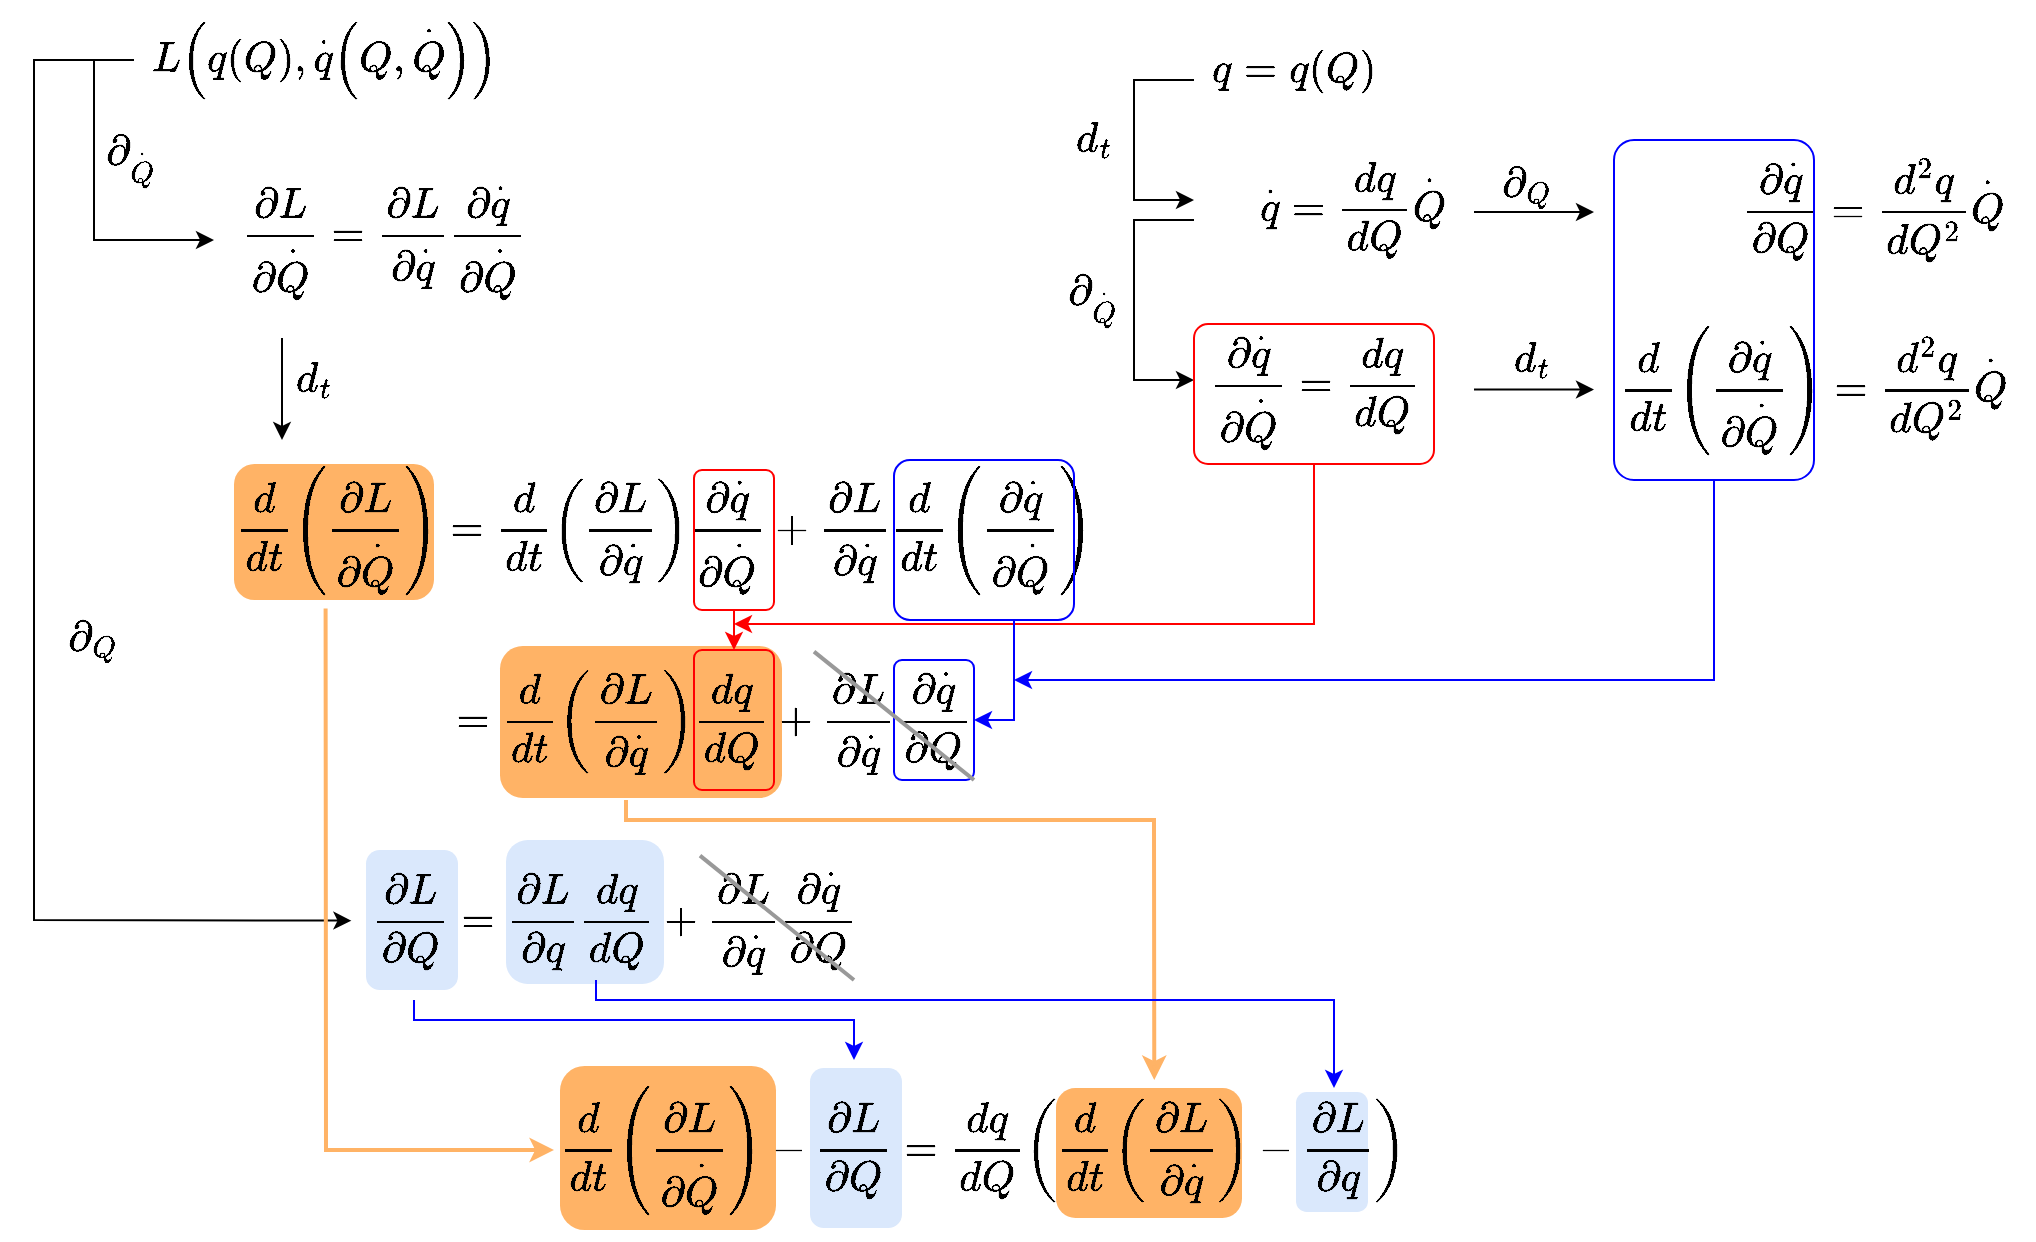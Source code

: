 <mxfile version="26.0.15">
  <diagram id="UA6J54rJro5fECUJnwiN" name="ページ1">
    <mxGraphModel dx="989" dy="600" grid="0" gridSize="10" guides="1" tooltips="1" connect="0" arrows="1" fold="1" page="1" pageScale="1" pageWidth="1000" pageHeight="700" background="#ffffff" math="1" shadow="0">
      <root>
        <mxCell id="0" />
        <mxCell id="1" parent="0" />
        <mxCell id="w73oTvz4Iid6BpMzDyzB-54" value="" style="rounded=1;whiteSpace=wrap;html=1;fillColor=#dae8fc;strokeColor=none;" vertex="1" parent="1">
          <mxGeometry x="661" y="556" width="36" height="60" as="geometry" />
        </mxCell>
        <mxCell id="w73oTvz4Iid6BpMzDyzB-52" value="" style="rounded=1;whiteSpace=wrap;html=1;fillColor=#DAE8FC;strokeColor=none;" vertex="1" parent="1">
          <mxGeometry x="266" y="430" width="79" height="72" as="geometry" />
        </mxCell>
        <mxCell id="w73oTvz4Iid6BpMzDyzB-53" value="" style="rounded=1;whiteSpace=wrap;html=1;fillColor=#dae8fc;strokeColor=none;" vertex="1" parent="1">
          <mxGeometry x="418" y="544" width="46" height="80" as="geometry" />
        </mxCell>
        <mxCell id="w73oTvz4Iid6BpMzDyzB-51" value="" style="rounded=1;whiteSpace=wrap;html=1;fillColor=#dae8fc;strokeColor=none;" vertex="1" parent="1">
          <mxGeometry x="196" y="435" width="46" height="70" as="geometry" />
        </mxCell>
        <mxCell id="w73oTvz4Iid6BpMzDyzB-50" value="" style="rounded=1;whiteSpace=wrap;html=1;fillColor=#FFB366;strokeColor=none;" vertex="1" parent="1">
          <mxGeometry x="541" y="554" width="93" height="65" as="geometry" />
        </mxCell>
        <mxCell id="w73oTvz4Iid6BpMzDyzB-49" value="" style="rounded=1;whiteSpace=wrap;html=1;fillColor=#FFB366;strokeColor=none;" vertex="1" parent="1">
          <mxGeometry x="293" y="543" width="108" height="82" as="geometry" />
        </mxCell>
        <mxCell id="w73oTvz4Iid6BpMzDyzB-48" value="" style="rounded=1;whiteSpace=wrap;html=1;fillColor=#FFB366;strokeColor=none;" vertex="1" parent="1">
          <mxGeometry x="263" y="333" width="141" height="76" as="geometry" />
        </mxCell>
        <mxCell id="w73oTvz4Iid6BpMzDyzB-47" value="" style="rounded=1;whiteSpace=wrap;html=1;fillColor=#FFB366;strokeColor=none;" vertex="1" parent="1">
          <mxGeometry x="130" y="242" width="100" height="68" as="geometry" />
        </mxCell>
        <mxCell id="w73oTvz4Iid6BpMzDyzB-1" value="`\frac{\partial L}{\partial \dot{Q}} = \frac{\partial L}{\partial \dot{q}} \frac{\partial \dot{q}}{\partial \dot{Q}}`" style="text;html=1;align=center;verticalAlign=middle;whiteSpace=wrap;rounded=0;fontSize=18;" vertex="1" parent="1">
          <mxGeometry x="120" y="90" width="170" height="80" as="geometry" />
        </mxCell>
        <mxCell id="w73oTvz4Iid6BpMzDyzB-2" value="`L(q(Q),\dot{q}(Q,\dot{Q}))`" style="text;html=1;align=center;verticalAlign=middle;whiteSpace=wrap;rounded=0;fontSize=18;" vertex="1" parent="1">
          <mxGeometry x="80" y="10" width="190" height="60" as="geometry" />
        </mxCell>
        <mxCell id="w73oTvz4Iid6BpMzDyzB-8" value="`q=q(Q)`" style="text;html=1;align=center;verticalAlign=middle;whiteSpace=wrap;rounded=0;fontSize=18;" vertex="1" parent="1">
          <mxGeometry x="610" y="20" width="100" height="50" as="geometry" />
        </mxCell>
        <mxCell id="w73oTvz4Iid6BpMzDyzB-10" value="`\frac{d}{dt} ( \frac{\partial L}{\partial \dot{Q}} ) - \frac{\partial L}{\partial Q} = \frac{dq}{dQ} ( \frac{d}{dt} ( \frac{\partial L}{\partial \dot{q}} ) - \frac{\partial L}{\partial q})`" style="text;html=1;align=center;verticalAlign=middle;whiteSpace=wrap;rounded=0;fontSize=18;" vertex="1" parent="1">
          <mxGeometry x="290" y="540" width="430" height="90" as="geometry" />
        </mxCell>
        <mxCell id="w73oTvz4Iid6BpMzDyzB-12" value="`\frac{d}{dt} ( \frac{\partial L}{\partial \dot{Q}} ) = \frac{d}{dt} ( \frac{\partial L}{\partial \dot{q}} ) \frac{\partial \dot{q}}{\partial \dot{Q}} + \frac{\partial L}{\partial \dot{q}} \frac{d}{dt} ( \frac{\partial \dot{q}}{\partial \dot{Q}} )`" style="text;html=1;align=center;verticalAlign=middle;whiteSpace=wrap;rounded=0;fontSize=18;" vertex="1" parent="1">
          <mxGeometry x="120" y="240" width="450" height="70" as="geometry" />
        </mxCell>
        <mxCell id="w73oTvz4Iid6BpMzDyzB-13" value="`= \frac{d}{dt} ( \frac{\partial L}{\partial \dot{q}} ) \frac{dq}{dQ} + \frac{\partial L}{\partial \dot{q}} \frac{\partial \dot{q}}{\partial Q}`" style="text;html=1;align=center;verticalAlign=middle;whiteSpace=wrap;rounded=0;fontSize=18;" vertex="1" parent="1">
          <mxGeometry x="230" y="330" width="280" height="80" as="geometry" />
        </mxCell>
        <mxCell id="w73oTvz4Iid6BpMzDyzB-14" value="`\frac{\partial L}{\partial Q} = \frac{\partial L}{\partial q} \frac{dq}{dQ} + \frac{\partial L}{\partial \dot{q}} \frac{\partial \dot{q}}{\partial Q}`" style="text;html=1;align=center;verticalAlign=middle;whiteSpace=wrap;rounded=0;fontSize=18;" vertex="1" parent="1">
          <mxGeometry x="190" y="430" width="260" height="80" as="geometry" />
        </mxCell>
        <mxCell id="w73oTvz4Iid6BpMzDyzB-15" value="`\frac{\partial \dot{q}}{\partial \dot{Q}} = \frac{dq}{dQ}`" style="text;html=1;align=center;verticalAlign=middle;whiteSpace=wrap;rounded=0;fontSize=18;" vertex="1" parent="1">
          <mxGeometry x="620" y="180" width="100" height="50" as="geometry" />
        </mxCell>
        <mxCell id="w73oTvz4Iid6BpMzDyzB-16" value="`\frac{\partial \dot{q}}{\partial Q} = \frac{d^2 q}{dQ^2} \dot{Q}`" style="text;html=1;align=center;verticalAlign=middle;whiteSpace=wrap;rounded=0;fontSize=18;" vertex="1" parent="1">
          <mxGeometry x="870" y="90" width="160" height="50" as="geometry" />
        </mxCell>
        <mxCell id="w73oTvz4Iid6BpMzDyzB-17" value="`\dot{q} = \frac{dq}{dQ} \dot{Q}`" style="text;html=1;align=center;verticalAlign=middle;whiteSpace=wrap;rounded=0;fontSize=18;" vertex="1" parent="1">
          <mxGeometry x="640" y="90" width="100" height="50" as="geometry" />
        </mxCell>
        <mxCell id="w73oTvz4Iid6BpMzDyzB-18" value="`\frac{d}{dt} ( \frac{\partial \dot{q}}{\partial \dot{Q}} ) = \frac{d^2 q}{dQ^2} \dot{Q}`" style="text;html=1;align=center;verticalAlign=middle;whiteSpace=wrap;rounded=0;fontSize=18;" vertex="1" parent="1">
          <mxGeometry x="870" y="180" width="100" height="50" as="geometry" />
        </mxCell>
        <mxCell id="w73oTvz4Iid6BpMzDyzB-19" value="" style="endArrow=classic;html=1;rounded=0;entryX=0;entryY=0.5;entryDx=0;entryDy=0;" edge="1" parent="1" target="w73oTvz4Iid6BpMzDyzB-1">
          <mxGeometry width="50" height="50" relative="1" as="geometry">
            <mxPoint x="80" y="40" as="sourcePoint" />
            <mxPoint x="480" y="220" as="targetPoint" />
            <Array as="points">
              <mxPoint x="60" y="40" />
              <mxPoint x="60" y="130" />
            </Array>
          </mxGeometry>
        </mxCell>
        <mxCell id="w73oTvz4Iid6BpMzDyzB-21" value="`\partial_\dot{Q}`" style="text;html=1;align=center;verticalAlign=middle;whiteSpace=wrap;rounded=0;fontSize=18;" vertex="1" parent="1">
          <mxGeometry x="49" y="70" width="60" height="40" as="geometry" />
        </mxCell>
        <mxCell id="w73oTvz4Iid6BpMzDyzB-22" value="" style="endArrow=classic;html=1;rounded=0;exitX=0.2;exitY=1.113;exitDx=0;exitDy=0;exitPerimeter=0;" edge="1" parent="1" source="w73oTvz4Iid6BpMzDyzB-1">
          <mxGeometry width="50" height="50" relative="1" as="geometry">
            <mxPoint x="430" y="270" as="sourcePoint" />
            <mxPoint x="154" y="230" as="targetPoint" />
          </mxGeometry>
        </mxCell>
        <mxCell id="w73oTvz4Iid6BpMzDyzB-23" value="`d_t`" style="text;html=1;align=center;verticalAlign=middle;whiteSpace=wrap;rounded=0;fontSize=18;" vertex="1" parent="1">
          <mxGeometry x="140" y="180" width="60" height="40" as="geometry" />
        </mxCell>
        <mxCell id="w73oTvz4Iid6BpMzDyzB-24" value="" style="endArrow=classic;html=1;rounded=0;entryX=-0.005;entryY=0.504;entryDx=0;entryDy=0;entryPerimeter=0;" edge="1" parent="1" target="w73oTvz4Iid6BpMzDyzB-14">
          <mxGeometry width="50" height="50" relative="1" as="geometry">
            <mxPoint x="80" y="40" as="sourcePoint" />
            <mxPoint x="90" y="130" as="targetPoint" />
            <Array as="points">
              <mxPoint x="30" y="40" />
              <mxPoint x="30" y="470" />
            </Array>
          </mxGeometry>
        </mxCell>
        <mxCell id="w73oTvz4Iid6BpMzDyzB-25" value="`\partial_Q`" style="text;html=1;align=center;verticalAlign=middle;whiteSpace=wrap;rounded=0;fontSize=18;" vertex="1" parent="1">
          <mxGeometry x="30" y="310" width="60" height="40" as="geometry" />
        </mxCell>
        <mxCell id="w73oTvz4Iid6BpMzDyzB-26" value="" style="endArrow=classic;html=1;rounded=0;" edge="1" parent="1">
          <mxGeometry width="50" height="50" relative="1" as="geometry">
            <mxPoint x="610" y="50" as="sourcePoint" />
            <mxPoint x="610" y="110" as="targetPoint" />
            <Array as="points">
              <mxPoint x="580" y="50" />
              <mxPoint x="580" y="110" />
            </Array>
          </mxGeometry>
        </mxCell>
        <mxCell id="w73oTvz4Iid6BpMzDyzB-27" value="" style="endArrow=classic;html=1;rounded=0;" edge="1" parent="1">
          <mxGeometry width="50" height="50" relative="1" as="geometry">
            <mxPoint x="610" y="120" as="sourcePoint" />
            <mxPoint x="610" y="200" as="targetPoint" />
            <Array as="points">
              <mxPoint x="580" y="120" />
              <mxPoint x="580" y="200" />
            </Array>
          </mxGeometry>
        </mxCell>
        <mxCell id="w73oTvz4Iid6BpMzDyzB-28" value="`\partial_\dot{Q}`" style="text;html=1;align=center;verticalAlign=middle;whiteSpace=wrap;rounded=0;fontSize=18;" vertex="1" parent="1">
          <mxGeometry x="530" y="140" width="60" height="40" as="geometry" />
        </mxCell>
        <mxCell id="w73oTvz4Iid6BpMzDyzB-29" value="`d_t`" style="text;html=1;align=center;verticalAlign=middle;whiteSpace=wrap;rounded=0;fontSize=18;" vertex="1" parent="1">
          <mxGeometry x="530" y="60" width="60" height="40" as="geometry" />
        </mxCell>
        <mxCell id="w73oTvz4Iid6BpMzDyzB-30" value="" style="endArrow=classic;html=1;rounded=0;" edge="1" parent="1">
          <mxGeometry width="50" height="50" relative="1" as="geometry">
            <mxPoint x="750" y="116" as="sourcePoint" />
            <mxPoint x="810" y="116" as="targetPoint" />
          </mxGeometry>
        </mxCell>
        <mxCell id="w73oTvz4Iid6BpMzDyzB-31" value="" style="endArrow=classic;html=1;rounded=0;" edge="1" parent="1">
          <mxGeometry width="50" height="50" relative="1" as="geometry">
            <mxPoint x="750" y="204.8" as="sourcePoint" />
            <mxPoint x="810" y="204.8" as="targetPoint" />
          </mxGeometry>
        </mxCell>
        <mxCell id="w73oTvz4Iid6BpMzDyzB-32" value="`d_t`" style="text;html=1;align=center;verticalAlign=middle;whiteSpace=wrap;rounded=0;fontSize=18;" vertex="1" parent="1">
          <mxGeometry x="749" y="175" width="60" height="30" as="geometry" />
        </mxCell>
        <mxCell id="w73oTvz4Iid6BpMzDyzB-33" value="`\partial_Q`" style="text;html=1;align=center;verticalAlign=middle;whiteSpace=wrap;rounded=0;fontSize=18;" vertex="1" parent="1">
          <mxGeometry x="747" y="88" width="60" height="30" as="geometry" />
        </mxCell>
        <mxCell id="w73oTvz4Iid6BpMzDyzB-35" value="" style="rounded=1;whiteSpace=wrap;html=1;arcSize=10;fillColor=none;strokeColor=#0000FF;" vertex="1" parent="1">
          <mxGeometry x="820" y="80" width="100" height="170" as="geometry" />
        </mxCell>
        <mxCell id="w73oTvz4Iid6BpMzDyzB-36" value="" style="rounded=1;whiteSpace=wrap;html=1;arcSize=10;fillColor=none;strokeColor=#0000FF;" vertex="1" parent="1">
          <mxGeometry x="460" y="240" width="90" height="80" as="geometry" />
        </mxCell>
        <mxCell id="w73oTvz4Iid6BpMzDyzB-37" value="" style="rounded=1;whiteSpace=wrap;html=1;arcSize=10;fillColor=none;strokeColor=#0000FF;" vertex="1" parent="1">
          <mxGeometry x="460" y="340" width="40" height="60" as="geometry" />
        </mxCell>
        <mxCell id="w73oTvz4Iid6BpMzDyzB-38" value="" style="rounded=1;whiteSpace=wrap;html=1;arcSize=10;fillColor=none;strokeColor=#FF0000;" vertex="1" parent="1">
          <mxGeometry x="360" y="245" width="40" height="70" as="geometry" />
        </mxCell>
        <mxCell id="w73oTvz4Iid6BpMzDyzB-39" value="" style="rounded=1;whiteSpace=wrap;html=1;arcSize=10;fillColor=none;strokeColor=#FF0000;" vertex="1" parent="1">
          <mxGeometry x="360" y="335" width="40" height="70" as="geometry" />
        </mxCell>
        <mxCell id="w73oTvz4Iid6BpMzDyzB-40" value="" style="endArrow=classic;html=1;rounded=0;exitX=0.5;exitY=1;exitDx=0;exitDy=0;entryX=0.5;entryY=0;entryDx=0;entryDy=0;strokeColor=#FF0000;" edge="1" parent="1" source="w73oTvz4Iid6BpMzDyzB-38" target="w73oTvz4Iid6BpMzDyzB-39">
          <mxGeometry width="50" height="50" relative="1" as="geometry">
            <mxPoint x="430" y="290" as="sourcePoint" />
            <mxPoint x="480" y="240" as="targetPoint" />
          </mxGeometry>
        </mxCell>
        <mxCell id="w73oTvz4Iid6BpMzDyzB-41" value="" style="rounded=1;whiteSpace=wrap;html=1;arcSize=10;fillColor=none;strokeColor=#FF0000;" vertex="1" parent="1">
          <mxGeometry x="610" y="172" width="120" height="70" as="geometry" />
        </mxCell>
        <mxCell id="w73oTvz4Iid6BpMzDyzB-42" value="" style="endArrow=classic;html=1;rounded=0;exitX=0.5;exitY=1;exitDx=0;exitDy=0;strokeColor=#FF0000;" edge="1" parent="1">
          <mxGeometry width="50" height="50" relative="1" as="geometry">
            <mxPoint x="670" y="242" as="sourcePoint" />
            <mxPoint x="380" y="322" as="targetPoint" />
            <Array as="points">
              <mxPoint x="670" y="322" />
            </Array>
          </mxGeometry>
        </mxCell>
        <mxCell id="w73oTvz4Iid6BpMzDyzB-43" value="" style="endArrow=classic;html=1;rounded=0;entryX=1;entryY=0.5;entryDx=0;entryDy=0;strokeColor=#0000FF;" edge="1" parent="1" target="w73oTvz4Iid6BpMzDyzB-37">
          <mxGeometry width="50" height="50" relative="1" as="geometry">
            <mxPoint x="520" y="320" as="sourcePoint" />
            <mxPoint x="500" y="240" as="targetPoint" />
            <Array as="points">
              <mxPoint x="520" y="370" />
            </Array>
          </mxGeometry>
        </mxCell>
        <mxCell id="w73oTvz4Iid6BpMzDyzB-44" value="" style="endArrow=classic;html=1;rounded=0;strokeColor=#0000FF;" edge="1" parent="1">
          <mxGeometry width="50" height="50" relative="1" as="geometry">
            <mxPoint x="870" y="250" as="sourcePoint" />
            <mxPoint x="520" y="350" as="targetPoint" />
            <Array as="points">
              <mxPoint x="870" y="350" />
            </Array>
          </mxGeometry>
        </mxCell>
        <mxCell id="w73oTvz4Iid6BpMzDyzB-45" value="" style="endArrow=none;html=1;rounded=0;entryX=1;entryY=1;entryDx=0;entryDy=0;strokeColor=#999999;strokeWidth=2;" edge="1" parent="1" target="w73oTvz4Iid6BpMzDyzB-37">
          <mxGeometry width="50" height="50" relative="1" as="geometry">
            <mxPoint x="420" y="335.84" as="sourcePoint" />
            <mxPoint x="485.82" y="410.0" as="targetPoint" />
          </mxGeometry>
        </mxCell>
        <mxCell id="w73oTvz4Iid6BpMzDyzB-46" value="" style="endArrow=none;html=1;rounded=0;strokeColor=#999999;strokeWidth=2;" edge="1" parent="1">
          <mxGeometry width="50" height="50" relative="1" as="geometry">
            <mxPoint x="363" y="437.84" as="sourcePoint" />
            <mxPoint x="440" y="500" as="targetPoint" />
          </mxGeometry>
        </mxCell>
        <mxCell id="w73oTvz4Iid6BpMzDyzB-55" value="" style="endArrow=classic;html=1;rounded=0;exitX=0.124;exitY=1.06;exitDx=0;exitDy=0;exitPerimeter=0;entryX=0;entryY=0.5;entryDx=0;entryDy=0;strokeColor=#FFB366;strokeWidth=2;" edge="1" parent="1" source="w73oTvz4Iid6BpMzDyzB-12" target="w73oTvz4Iid6BpMzDyzB-10">
          <mxGeometry width="50" height="50" relative="1" as="geometry">
            <mxPoint x="356" y="521" as="sourcePoint" />
            <mxPoint x="176" y="590" as="targetPoint" />
            <Array as="points">
              <mxPoint x="176" y="585" />
            </Array>
          </mxGeometry>
        </mxCell>
        <mxCell id="w73oTvz4Iid6BpMzDyzB-56" value="" style="endArrow=classic;html=1;rounded=0;exitX=0.124;exitY=1.06;exitDx=0;exitDy=0;exitPerimeter=0;strokeColor=#FFB366;strokeWidth=2;entryX=0.698;entryY=0.111;entryDx=0;entryDy=0;entryPerimeter=0;" edge="1" parent="1" target="w73oTvz4Iid6BpMzDyzB-10">
          <mxGeometry width="50" height="50" relative="1" as="geometry">
            <mxPoint x="326" y="410" as="sourcePoint" />
            <mxPoint x="590" y="530" as="targetPoint" />
            <Array as="points">
              <mxPoint x="326" y="420" />
              <mxPoint x="590" y="420" />
            </Array>
          </mxGeometry>
        </mxCell>
        <mxCell id="w73oTvz4Iid6BpMzDyzB-58" value="" style="endArrow=classic;html=1;rounded=0;strokeColor=#0000FF;" edge="1" parent="1">
          <mxGeometry width="50" height="50" relative="1" as="geometry">
            <mxPoint x="220" y="510" as="sourcePoint" />
            <mxPoint x="440" y="540" as="targetPoint" />
            <Array as="points">
              <mxPoint x="220" y="520" />
              <mxPoint x="440" y="520" />
            </Array>
          </mxGeometry>
        </mxCell>
        <mxCell id="w73oTvz4Iid6BpMzDyzB-59" value="" style="endArrow=classic;html=1;rounded=0;strokeColor=#0000FF;" edge="1" parent="1">
          <mxGeometry width="50" height="50" relative="1" as="geometry">
            <mxPoint x="311" y="500" as="sourcePoint" />
            <mxPoint x="680" y="554" as="targetPoint" />
            <Array as="points">
              <mxPoint x="311" y="510" />
              <mxPoint x="680" y="510" />
            </Array>
          </mxGeometry>
        </mxCell>
      </root>
    </mxGraphModel>
  </diagram>
</mxfile>
